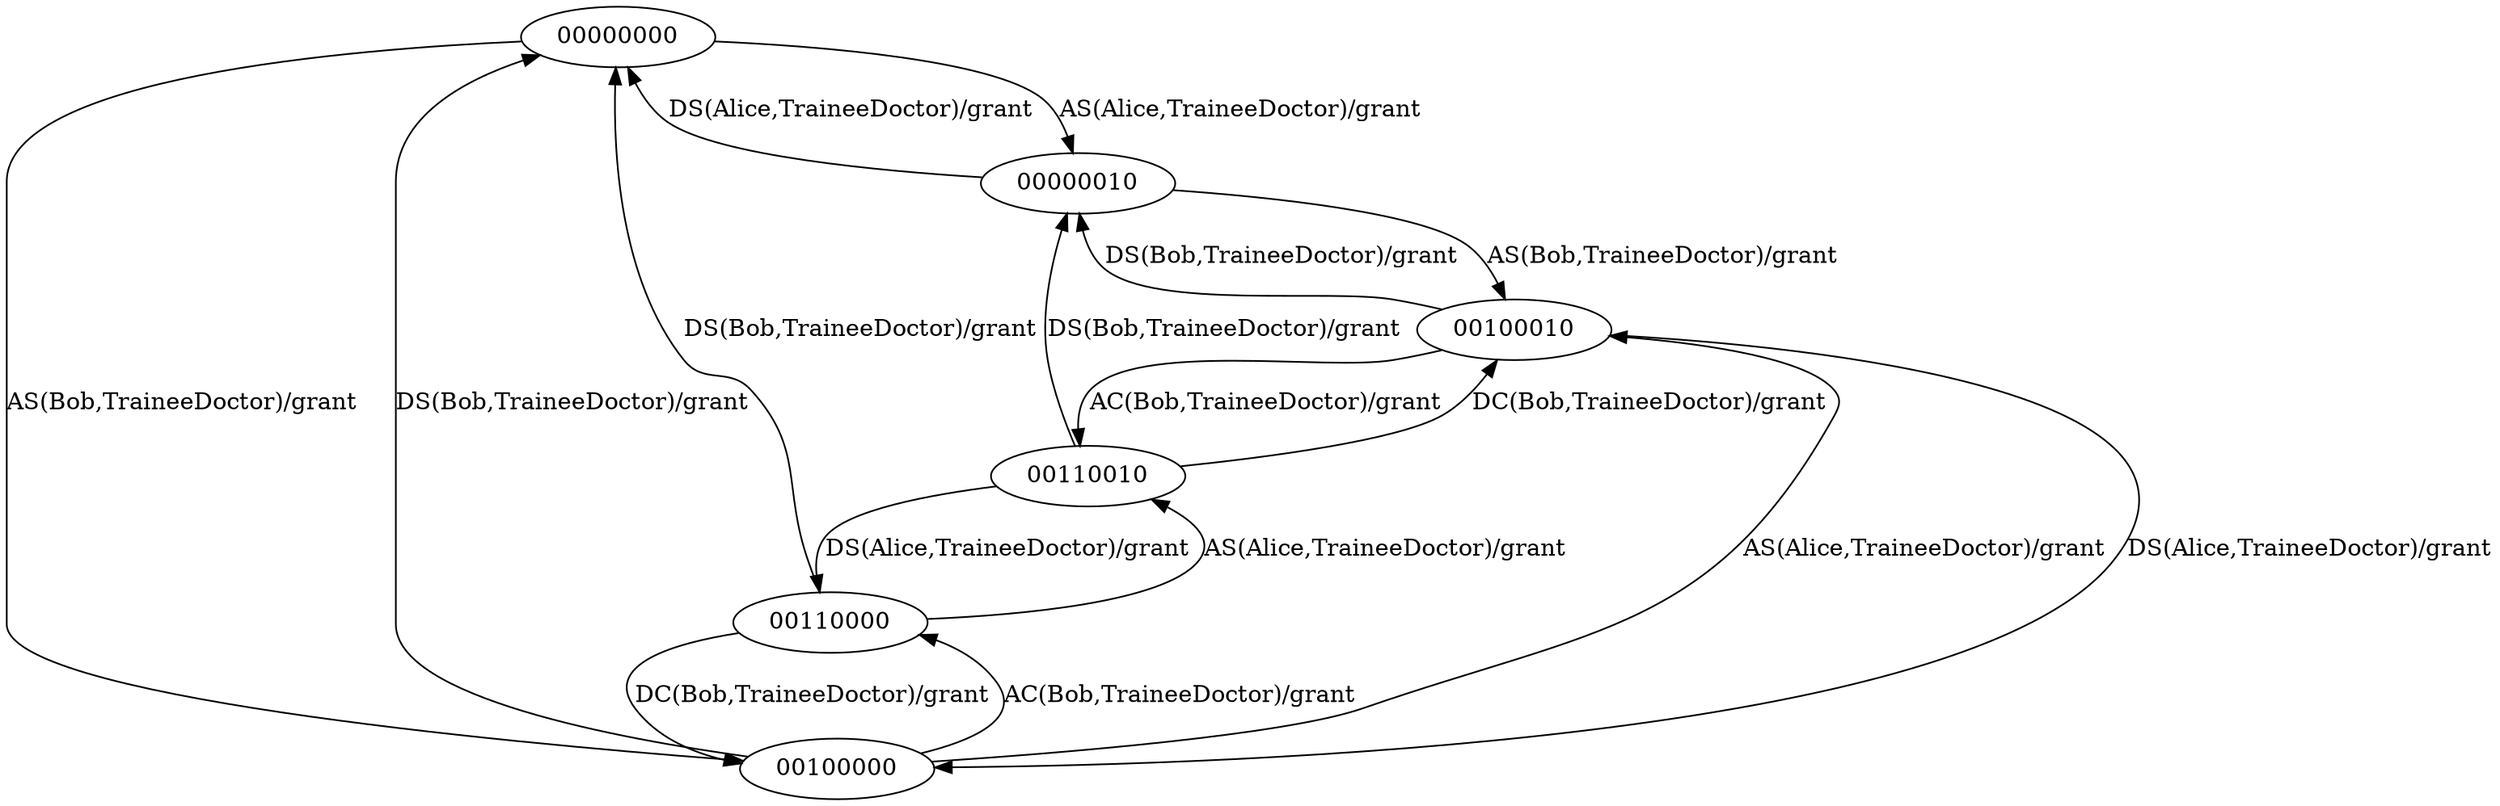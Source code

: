 digraph rbac2Fsm {
  00000000 -> 00000010 [ label ="AS(Alice,TraineeDoctor)/grant"];
  00000000 -> 00100000 [ label ="AS(Bob,TraineeDoctor)/grant"];
  00000010 -> 00100010 [ label ="AS(Bob,TraineeDoctor)/grant"];
  00000010 -> 00000000 [ label ="DS(Alice,TraineeDoctor)/grant"];
  00100000 -> 00110000 [ label ="AC(Bob,TraineeDoctor)/grant"];
  00100000 -> 00100010 [ label ="AS(Alice,TraineeDoctor)/grant"];
  00100000 -> 00000000 [ label ="DS(Bob,TraineeDoctor)/grant"];
  00100010 -> 00110010 [ label ="AC(Bob,TraineeDoctor)/grant"];
  00100010 -> 00100000 [ label ="DS(Alice,TraineeDoctor)/grant"];
  00100010 -> 00000010 [ label ="DS(Bob,TraineeDoctor)/grant"];
  00110000 -> 00110010 [ label ="AS(Alice,TraineeDoctor)/grant"];
  00110000 -> 00100000 [ label ="DC(Bob,TraineeDoctor)/grant"];
  00110000 -> 00000000 [ label ="DS(Bob,TraineeDoctor)/grant"];
  00110010 -> 00100010 [ label ="DC(Bob,TraineeDoctor)/grant"];
  00110010 -> 00110000 [ label ="DS(Alice,TraineeDoctor)/grant"];
  00110010 -> 00000010 [ label ="DS(Bob,TraineeDoctor)/grant"];
}
